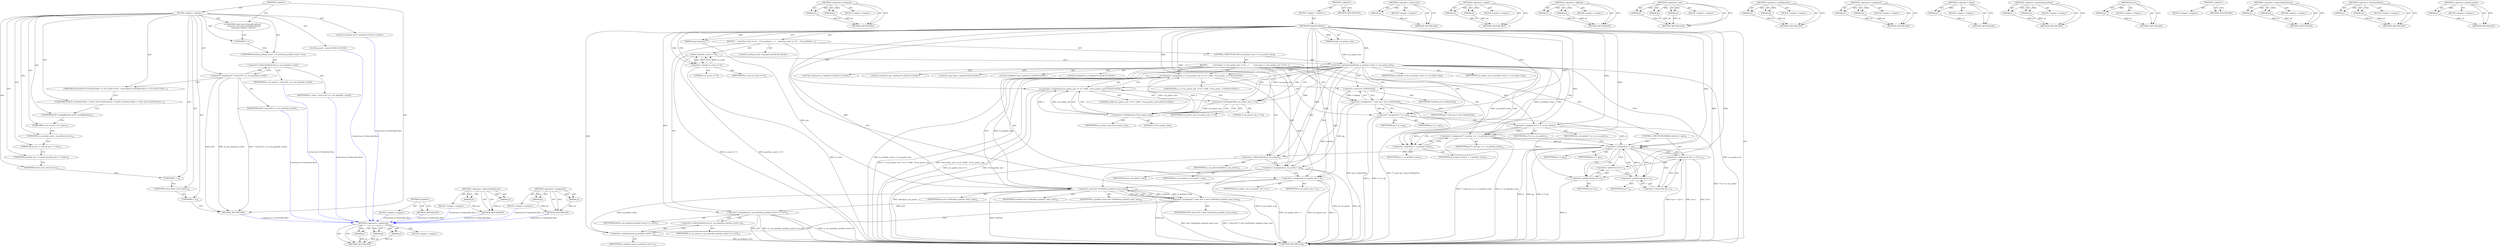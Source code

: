 digraph "&lt;operator&gt;.assignment" {
vulnerable_129 [label=<(METHOD,&lt;operator&gt;.conditional)>];
vulnerable_130 [label=<(PARAM,p1)>];
vulnerable_131 [label=<(PARAM,p2)>];
vulnerable_132 [label=<(PARAM,p3)>];
vulnerable_133 [label=<(BLOCK,&lt;empty&gt;,&lt;empty&gt;)>];
vulnerable_134 [label=<(METHOD_RETURN,ANY)>];
vulnerable_156 [label=<(METHOD,&lt;operator&gt;.notEquals)>];
vulnerable_157 [label=<(PARAM,p1)>];
vulnerable_158 [label=<(PARAM,p2)>];
vulnerable_159 [label=<(BLOCK,&lt;empty&gt;,&lt;empty&gt;)>];
vulnerable_160 [label=<(METHOD_RETURN,ANY)>];
vulnerable_6 [label=<(METHOD,&lt;global&gt;)<SUB>1</SUB>>];
vulnerable_7 [label=<(BLOCK,&lt;empty&gt;,&lt;empty&gt;)<SUB>1</SUB>>];
vulnerable_8 [label=<(METHOD,PreloadCuePoint)<SUB>1</SUB>>];
vulnerable_9 [label=<(PARAM,long&amp; cue_points_size)<SUB>2</SUB>>];
vulnerable_10 [label=<(PARAM,long long pos)<SUB>3</SUB>>];
vulnerable_11 [label=<(BLOCK,{
    assert(m_count == 0);
    if (m_preload_c...,{
    assert(m_count == 0);
    if (m_preload_c...)<SUB>4</SUB>>];
vulnerable_12 [label=<(assert,assert(m_count == 0))<SUB>5</SUB>>];
vulnerable_13 [label=<(&lt;operator&gt;.equals,m_count == 0)<SUB>5</SUB>>];
vulnerable_14 [label=<(IDENTIFIER,m_count,m_count == 0)<SUB>5</SUB>>];
vulnerable_15 [label=<(LITERAL,0,m_count == 0)<SUB>5</SUB>>];
vulnerable_16 [label=<(CONTROL_STRUCTURE,IF,if (m_preload_count &gt;= cue_points_size))<SUB>6</SUB>>];
vulnerable_17 [label=<(&lt;operator&gt;.greaterEqualsThan,m_preload_count &gt;= cue_points_size)<SUB>6</SUB>>];
vulnerable_18 [label=<(IDENTIFIER,m_preload_count,m_preload_count &gt;= cue_points_size)<SUB>6</SUB>>];
vulnerable_19 [label=<(IDENTIFIER,cue_points_size,m_preload_count &gt;= cue_points_size)<SUB>6</SUB>>];
vulnerable_20 [label=<(BLOCK,{
        const long n = (cue_points_size &lt;= 0)...,{
        const long n = (cue_points_size &lt;= 0)...)<SUB>7</SUB>>];
vulnerable_21 [label="<(LOCAL,const long n: long)<SUB>8</SUB>>"];
vulnerable_22 [label="<(&lt;operator&gt;.assignment,n = (cue_points_size &lt;= 0) ? 2048 : 2*cue_point...)<SUB>8</SUB>>"];
vulnerable_23 [label="<(IDENTIFIER,n,n = (cue_points_size &lt;= 0) ? 2048 : 2*cue_point...)<SUB>8</SUB>>"];
vulnerable_24 [label="<(&lt;operator&gt;.conditional,(cue_points_size &lt;= 0) ? 2048 : 2*cue_points_size)<SUB>8</SUB>>"];
vulnerable_25 [label=<(&lt;operator&gt;.lessEqualsThan,cue_points_size &lt;= 0)<SUB>8</SUB>>];
vulnerable_26 [label=<(IDENTIFIER,cue_points_size,cue_points_size &lt;= 0)<SUB>8</SUB>>];
vulnerable_27 [label=<(LITERAL,0,cue_points_size &lt;= 0)<SUB>8</SUB>>];
vulnerable_28 [label="<(LITERAL,2048,(cue_points_size &lt;= 0) ? 2048 : 2*cue_points_size)<SUB>8</SUB>>"];
vulnerable_29 [label=<(&lt;operator&gt;.multiplication,2*cue_points_size)<SUB>8</SUB>>];
vulnerable_30 [label=<(LITERAL,2,2*cue_points_size)<SUB>8</SUB>>];
vulnerable_31 [label=<(IDENTIFIER,cue_points_size,2*cue_points_size)<SUB>8</SUB>>];
vulnerable_32 [label="<(LOCAL,CuePoint** qq: CuePoint**)<SUB>9</SUB>>"];
vulnerable_33 [label=<(&lt;operator&gt;.assignment,** const qq = new CuePoint*[n])<SUB>9</SUB>>];
vulnerable_34 [label=<(IDENTIFIER,qq,** const qq = new CuePoint*[n])<SUB>9</SUB>>];
vulnerable_35 [label=<(&lt;operator&gt;.new,new CuePoint*[n])<SUB>9</SUB>>];
vulnerable_36 [label=<(IDENTIFIER,CuePoint,new CuePoint*[n])<SUB>9</SUB>>];
vulnerable_37 [label="<(LOCAL,CuePoint** q: CuePoint**)<SUB>10</SUB>>"];
vulnerable_38 [label=<(&lt;operator&gt;.assignment,** q = qq)<SUB>10</SUB>>];
vulnerable_39 [label=<(IDENTIFIER,q,** q = qq)<SUB>10</SUB>>];
vulnerable_40 [label=<(IDENTIFIER,qq,** q = qq)<SUB>10</SUB>>];
vulnerable_41 [label="<(LOCAL,CuePoint** p: CuePoint**)<SUB>11</SUB>>"];
vulnerable_42 [label=<(&lt;operator&gt;.assignment,** p = m_cue_points)<SUB>11</SUB>>];
vulnerable_43 [label=<(IDENTIFIER,p,** p = m_cue_points)<SUB>11</SUB>>];
vulnerable_44 [label=<(IDENTIFIER,m_cue_points,** p = m_cue_points)<SUB>11</SUB>>];
vulnerable_45 [label="<(LOCAL,CuePoint** pp: CuePoint**)<SUB>12</SUB>>"];
vulnerable_46 [label=<(&lt;operator&gt;.assignment,** const pp = p + m_preload_count)<SUB>12</SUB>>];
vulnerable_47 [label=<(IDENTIFIER,pp,** const pp = p + m_preload_count)<SUB>12</SUB>>];
vulnerable_48 [label=<(&lt;operator&gt;.addition,p + m_preload_count)<SUB>12</SUB>>];
vulnerable_49 [label=<(IDENTIFIER,p,p + m_preload_count)<SUB>12</SUB>>];
vulnerable_50 [label=<(IDENTIFIER,m_preload_count,p + m_preload_count)<SUB>12</SUB>>];
vulnerable_51 [label=<(CONTROL_STRUCTURE,WHILE,while (p != pp))<SUB>13</SUB>>];
vulnerable_52 [label=<(&lt;operator&gt;.notEquals,p != pp)<SUB>13</SUB>>];
vulnerable_53 [label=<(IDENTIFIER,p,p != pp)<SUB>13</SUB>>];
vulnerable_54 [label=<(IDENTIFIER,pp,p != pp)<SUB>13</SUB>>];
vulnerable_55 [label=<(&lt;operator&gt;.assignment,*q++ = *p++)<SUB>14</SUB>>];
vulnerable_56 [label=<(&lt;operator&gt;.indirection,*q++)<SUB>14</SUB>>];
vulnerable_57 [label=<(&lt;operator&gt;.postIncrement,q++)<SUB>14</SUB>>];
vulnerable_58 [label=<(IDENTIFIER,q,q++)<SUB>14</SUB>>];
vulnerable_59 [label=<(&lt;operator&gt;.indirection,*p++)<SUB>14</SUB>>];
vulnerable_60 [label=<(&lt;operator&gt;.postIncrement,p++)<SUB>14</SUB>>];
vulnerable_61 [label=<(IDENTIFIER,p,p++)<SUB>14</SUB>>];
vulnerable_62 [label=<(&lt;operator&gt;.delete,delete[] m_cue_points)<SUB>15</SUB>>];
vulnerable_63 [label=<(IDENTIFIER,m_cue_points,delete[] m_cue_points)<SUB>15</SUB>>];
vulnerable_64 [label=<(&lt;operator&gt;.assignment,m_cue_points = qq)<SUB>16</SUB>>];
vulnerable_65 [label=<(IDENTIFIER,m_cue_points,m_cue_points = qq)<SUB>16</SUB>>];
vulnerable_66 [label=<(IDENTIFIER,qq,m_cue_points = qq)<SUB>16</SUB>>];
vulnerable_67 [label=<(&lt;operator&gt;.assignment,cue_points_size = n)<SUB>17</SUB>>];
vulnerable_68 [label=<(IDENTIFIER,cue_points_size,cue_points_size = n)<SUB>17</SUB>>];
vulnerable_69 [label=<(IDENTIFIER,n,cue_points_size = n)<SUB>17</SUB>>];
vulnerable_70 [label="<(LOCAL,CuePoint* pCP: CuePoint*)<SUB>20</SUB>>"];
vulnerable_71 [label=<(&lt;operator&gt;.assignment,* const pCP = new CuePoint(m_preload_count, pos))<SUB>20</SUB>>];
vulnerable_72 [label=<(IDENTIFIER,pCP,* const pCP = new CuePoint(m_preload_count, pos))<SUB>20</SUB>>];
vulnerable_73 [label=<(&lt;operator&gt;.new,new CuePoint(m_preload_count, pos))<SUB>20</SUB>>];
vulnerable_74 [label=<(IDENTIFIER,CuePoint,new CuePoint(m_preload_count, pos))<SUB>20</SUB>>];
vulnerable_75 [label=<(IDENTIFIER,m_preload_count,new CuePoint(m_preload_count, pos))<SUB>20</SUB>>];
vulnerable_76 [label=<(IDENTIFIER,pos,new CuePoint(m_preload_count, pos))<SUB>20</SUB>>];
vulnerable_77 [label=<(&lt;operator&gt;.assignment,m_cue_points[m_preload_count++] = pCP)<SUB>21</SUB>>];
vulnerable_78 [label=<(&lt;operator&gt;.indirectIndexAccess,m_cue_points[m_preload_count++])<SUB>21</SUB>>];
vulnerable_79 [label=<(IDENTIFIER,m_cue_points,m_cue_points[m_preload_count++] = pCP)<SUB>21</SUB>>];
vulnerable_80 [label=<(&lt;operator&gt;.postIncrement,m_preload_count++)<SUB>21</SUB>>];
vulnerable_81 [label=<(IDENTIFIER,m_preload_count,m_preload_count++)<SUB>21</SUB>>];
vulnerable_82 [label=<(IDENTIFIER,pCP,m_cue_points[m_preload_count++] = pCP)<SUB>21</SUB>>];
vulnerable_83 [label=<(METHOD_RETURN,void)<SUB>1</SUB>>];
vulnerable_85 [label=<(METHOD_RETURN,ANY)<SUB>1</SUB>>];
vulnerable_161 [label=<(METHOD,&lt;operator&gt;.indirection)>];
vulnerable_162 [label=<(PARAM,p1)>];
vulnerable_163 [label=<(BLOCK,&lt;empty&gt;,&lt;empty&gt;)>];
vulnerable_164 [label=<(METHOD_RETURN,ANY)>];
vulnerable_114 [label=<(METHOD,&lt;operator&gt;.equals)>];
vulnerable_115 [label=<(PARAM,p1)>];
vulnerable_116 [label=<(PARAM,p2)>];
vulnerable_117 [label=<(BLOCK,&lt;empty&gt;,&lt;empty&gt;)>];
vulnerable_118 [label=<(METHOD_RETURN,ANY)>];
vulnerable_151 [label=<(METHOD,&lt;operator&gt;.addition)>];
vulnerable_152 [label=<(PARAM,p1)>];
vulnerable_153 [label=<(PARAM,p2)>];
vulnerable_154 [label=<(BLOCK,&lt;empty&gt;,&lt;empty&gt;)>];
vulnerable_155 [label=<(METHOD_RETURN,ANY)>];
vulnerable_145 [label=<(METHOD,&lt;operator&gt;.new)>];
vulnerable_146 [label=<(PARAM,p1)>];
vulnerable_147 [label=<(PARAM,p2)>];
vulnerable_148 [label=<(PARAM,p3)>];
vulnerable_149 [label=<(BLOCK,&lt;empty&gt;,&lt;empty&gt;)>];
vulnerable_150 [label=<(METHOD_RETURN,ANY)>];
vulnerable_140 [label=<(METHOD,&lt;operator&gt;.multiplication)>];
vulnerable_141 [label=<(PARAM,p1)>];
vulnerable_142 [label=<(PARAM,p2)>];
vulnerable_143 [label=<(BLOCK,&lt;empty&gt;,&lt;empty&gt;)>];
vulnerable_144 [label=<(METHOD_RETURN,ANY)>];
vulnerable_124 [label=<(METHOD,&lt;operator&gt;.assignment)>];
vulnerable_125 [label=<(PARAM,p1)>];
vulnerable_126 [label=<(PARAM,p2)>];
vulnerable_127 [label=<(BLOCK,&lt;empty&gt;,&lt;empty&gt;)>];
vulnerable_128 [label=<(METHOD_RETURN,ANY)>];
vulnerable_169 [label=<(METHOD,&lt;operator&gt;.delete)>];
vulnerable_170 [label=<(PARAM,p1)>];
vulnerable_171 [label=<(BLOCK,&lt;empty&gt;,&lt;empty&gt;)>];
vulnerable_172 [label=<(METHOD_RETURN,ANY)>];
vulnerable_119 [label=<(METHOD,&lt;operator&gt;.greaterEqualsThan)>];
vulnerable_120 [label=<(PARAM,p1)>];
vulnerable_121 [label=<(PARAM,p2)>];
vulnerable_122 [label=<(BLOCK,&lt;empty&gt;,&lt;empty&gt;)>];
vulnerable_123 [label=<(METHOD_RETURN,ANY)>];
vulnerable_110 [label=<(METHOD,assert)>];
vulnerable_111 [label=<(PARAM,p1)>];
vulnerable_112 [label=<(BLOCK,&lt;empty&gt;,&lt;empty&gt;)>];
vulnerable_113 [label=<(METHOD_RETURN,ANY)>];
vulnerable_104 [label=<(METHOD,&lt;global&gt;)<SUB>1</SUB>>];
vulnerable_105 [label=<(BLOCK,&lt;empty&gt;,&lt;empty&gt;)>];
vulnerable_106 [label=<(METHOD_RETURN,ANY)>];
vulnerable_173 [label=<(METHOD,&lt;operator&gt;.indirectIndexAccess)>];
vulnerable_174 [label=<(PARAM,p1)>];
vulnerable_175 [label=<(PARAM,p2)>];
vulnerable_176 [label=<(BLOCK,&lt;empty&gt;,&lt;empty&gt;)>];
vulnerable_177 [label=<(METHOD_RETURN,ANY)>];
vulnerable_135 [label=<(METHOD,&lt;operator&gt;.lessEqualsThan)>];
vulnerable_136 [label=<(PARAM,p1)>];
vulnerable_137 [label=<(PARAM,p2)>];
vulnerable_138 [label=<(BLOCK,&lt;empty&gt;,&lt;empty&gt;)>];
vulnerable_139 [label=<(METHOD_RETURN,ANY)>];
vulnerable_165 [label=<(METHOD,&lt;operator&gt;.postIncrement)>];
vulnerable_166 [label=<(PARAM,p1)>];
vulnerable_167 [label=<(BLOCK,&lt;empty&gt;,&lt;empty&gt;)>];
vulnerable_168 [label=<(METHOD_RETURN,ANY)>];
fixed_6 [label=<(METHOD,&lt;global&gt;)<SUB>1</SUB>>];
fixed_7 [label=<(BLOCK,&lt;empty&gt;,&lt;empty&gt;)<SUB>1</SUB>>];
fixed_8 [label="<(UNKNOWN,void Cues::PreloadCuePoint(
      continue;,void Cues::PreloadCuePoint(
      continue;)<SUB>1</SUB>>"];
fixed_9 [label=<(UNKNOWN,},})<SUB>3</SUB>>];
fixed_10 [label=<(UNKNOWN,assert(m_preload_count &gt; 0);,assert(m_preload_count &gt; 0);)<SUB>5</SUB>>];
fixed_11 [label="<(LOCAL,CuePoint* pCP: CuePoint*)<SUB>7</SUB>>"];
fixed_12 [label=<(&lt;operator&gt;.assignment,* const pCP = m_cue_points[m_count])<SUB>7</SUB>>];
fixed_13 [label=<(IDENTIFIER,pCP,* const pCP = m_cue_points[m_count])<SUB>7</SUB>>];
fixed_14 [label=<(&lt;operator&gt;.indirectIndexAccess,m_cue_points[m_count])<SUB>7</SUB>>];
fixed_15 [label=<(IDENTIFIER,m_cue_points,* const pCP = m_cue_points[m_count])<SUB>7</SUB>>];
fixed_16 [label=<(IDENTIFIER,m_count,* const pCP = m_cue_points[m_count])<SUB>7</SUB>>];
fixed_17 [label="<(LOCAL,assert : assert)<SUB>8</SUB>>"];
fixed_18 [label=<(UNKNOWN,assert((pCP-&gt;GetTimeCode() &gt;= 0) || (-pCP-&gt;GetT...,assert((pCP-&gt;GetTimeCode() &gt;= 0) || (-pCP-&gt;GetT...)<SUB>9</SUB>>];
fixed_19 [label=<(UNKNOWN,if (pCP-&gt;GetTimeCode() &lt; 0 &amp;&amp; (-pCP-&gt;GetTimeCod...,if (pCP-&gt;GetTimeCode() &lt; 0 &amp;&amp; (-pCP-&gt;GetTimeCod...)<SUB>10</SUB>>];
fixed_20 [label=<(UNKNOWN,pCP-&gt;Load(pReader);,pCP-&gt;Load(pReader);)<SUB>13</SUB>>];
fixed_21 [label=<(UNKNOWN,++m_count;,++m_count;)<SUB>14</SUB>>];
fixed_22 [label=<(UNKNOWN,--m_preload_count;,--m_preload_count;)<SUB>15</SUB>>];
fixed_23 [label=<(UNKNOWN,m_pos += size;,m_pos += size;)<SUB>17</SUB>>];
fixed_24 [label=<(UNKNOWN,assert(m_pos &lt;= stop);,assert(m_pos &lt;= stop);)<SUB>18</SUB>>];
fixed_25 [label=<(UNKNOWN,return true;,return true;)<SUB>20</SUB>>];
fixed_26 [label=<(UNKNOWN,},})<SUB>21</SUB>>];
fixed_27 [label=<(UNKNOWN,return false;,return false;)<SUB>24</SUB>>];
fixed_28 [label=<(UNKNOWN,},})<SUB>25</SUB>>];
fixed_29 [label=<(METHOD_RETURN,ANY)<SUB>1</SUB>>];
fixed_38 [label=<(METHOD,&lt;global&gt;)<SUB>1</SUB>>];
fixed_39 [label=<(BLOCK,&lt;empty&gt;,&lt;empty&gt;)>];
fixed_40 [label=<(METHOD_RETURN,ANY)>];
fixed_49 [label=<(METHOD,&lt;operator&gt;.indirectIndexAccess)>];
fixed_50 [label=<(PARAM,p1)>];
fixed_51 [label=<(PARAM,p2)>];
fixed_52 [label=<(BLOCK,&lt;empty&gt;,&lt;empty&gt;)>];
fixed_53 [label=<(METHOD_RETURN,ANY)>];
fixed_44 [label=<(METHOD,&lt;operator&gt;.assignment)>];
fixed_45 [label=<(PARAM,p1)>];
fixed_46 [label=<(PARAM,p2)>];
fixed_47 [label=<(BLOCK,&lt;empty&gt;,&lt;empty&gt;)>];
fixed_48 [label=<(METHOD_RETURN,ANY)>];
vulnerable_129 -> vulnerable_130  [key=0, label="AST: "];
vulnerable_129 -> vulnerable_130  [key=1, label="DDG: "];
vulnerable_129 -> vulnerable_133  [key=0, label="AST: "];
vulnerable_129 -> vulnerable_131  [key=0, label="AST: "];
vulnerable_129 -> vulnerable_131  [key=1, label="DDG: "];
vulnerable_129 -> vulnerable_134  [key=0, label="AST: "];
vulnerable_129 -> vulnerable_134  [key=1, label="CFG: "];
vulnerable_129 -> vulnerable_132  [key=0, label="AST: "];
vulnerable_129 -> vulnerable_132  [key=1, label="DDG: "];
vulnerable_130 -> vulnerable_134  [key=0, label="DDG: p1"];
vulnerable_131 -> vulnerable_134  [key=0, label="DDG: p2"];
vulnerable_132 -> vulnerable_134  [key=0, label="DDG: p3"];
vulnerable_156 -> vulnerable_157  [key=0, label="AST: "];
vulnerable_156 -> vulnerable_157  [key=1, label="DDG: "];
vulnerable_156 -> vulnerable_159  [key=0, label="AST: "];
vulnerable_156 -> vulnerable_158  [key=0, label="AST: "];
vulnerable_156 -> vulnerable_158  [key=1, label="DDG: "];
vulnerable_156 -> vulnerable_160  [key=0, label="AST: "];
vulnerable_156 -> vulnerable_160  [key=1, label="CFG: "];
vulnerable_157 -> vulnerable_160  [key=0, label="DDG: p1"];
vulnerable_158 -> vulnerable_160  [key=0, label="DDG: p2"];
vulnerable_6 -> vulnerable_7  [key=0, label="AST: "];
vulnerable_6 -> vulnerable_85  [key=0, label="AST: "];
vulnerable_6 -> vulnerable_85  [key=1, label="CFG: "];
vulnerable_7 -> vulnerable_8  [key=0, label="AST: "];
vulnerable_8 -> vulnerable_9  [key=0, label="AST: "];
vulnerable_8 -> vulnerable_9  [key=1, label="DDG: "];
vulnerable_8 -> vulnerable_10  [key=0, label="AST: "];
vulnerable_8 -> vulnerable_10  [key=1, label="DDG: "];
vulnerable_8 -> vulnerable_11  [key=0, label="AST: "];
vulnerable_8 -> vulnerable_83  [key=0, label="AST: "];
vulnerable_8 -> vulnerable_13  [key=0, label="CFG: "];
vulnerable_8 -> vulnerable_13  [key=1, label="DDG: "];
vulnerable_8 -> vulnerable_77  [key=0, label="DDG: "];
vulnerable_8 -> vulnerable_17  [key=0, label="DDG: "];
vulnerable_8 -> vulnerable_22  [key=0, label="DDG: "];
vulnerable_8 -> vulnerable_38  [key=0, label="DDG: "];
vulnerable_8 -> vulnerable_42  [key=0, label="DDG: "];
vulnerable_8 -> vulnerable_46  [key=0, label="DDG: "];
vulnerable_8 -> vulnerable_64  [key=0, label="DDG: "];
vulnerable_8 -> vulnerable_67  [key=0, label="DDG: "];
vulnerable_8 -> vulnerable_73  [key=0, label="DDG: "];
vulnerable_8 -> vulnerable_62  [key=0, label="DDG: "];
vulnerable_8 -> vulnerable_80  [key=0, label="DDG: "];
vulnerable_8 -> vulnerable_24  [key=0, label="DDG: "];
vulnerable_8 -> vulnerable_35  [key=0, label="DDG: "];
vulnerable_8 -> vulnerable_48  [key=0, label="DDG: "];
vulnerable_8 -> vulnerable_52  [key=0, label="DDG: "];
vulnerable_8 -> vulnerable_25  [key=0, label="DDG: "];
vulnerable_8 -> vulnerable_29  [key=0, label="DDG: "];
vulnerable_8 -> vulnerable_57  [key=0, label="DDG: "];
vulnerable_8 -> vulnerable_60  [key=0, label="DDG: "];
vulnerable_9 -> vulnerable_17  [key=0, label="DDG: cue_points_size"];
vulnerable_10 -> vulnerable_73  [key=0, label="DDG: pos"];
vulnerable_11 -> vulnerable_12  [key=0, label="AST: "];
vulnerable_11 -> vulnerable_16  [key=0, label="AST: "];
vulnerable_11 -> vulnerable_70  [key=0, label="AST: "];
vulnerable_11 -> vulnerable_71  [key=0, label="AST: "];
vulnerable_11 -> vulnerable_77  [key=0, label="AST: "];
vulnerable_12 -> vulnerable_13  [key=0, label="AST: "];
vulnerable_12 -> vulnerable_17  [key=0, label="CFG: "];
vulnerable_12 -> vulnerable_83  [key=0, label="DDG: m_count == 0"];
vulnerable_12 -> vulnerable_83  [key=1, label="DDG: assert(m_count == 0)"];
vulnerable_13 -> vulnerable_14  [key=0, label="AST: "];
vulnerable_13 -> vulnerable_15  [key=0, label="AST: "];
vulnerable_13 -> vulnerable_12  [key=0, label="CFG: "];
vulnerable_13 -> vulnerable_12  [key=1, label="DDG: m_count"];
vulnerable_13 -> vulnerable_12  [key=2, label="DDG: 0"];
vulnerable_13 -> vulnerable_83  [key=0, label="DDG: m_count"];
vulnerable_16 -> vulnerable_17  [key=0, label="AST: "];
vulnerable_16 -> vulnerable_20  [key=0, label="AST: "];
vulnerable_17 -> vulnerable_18  [key=0, label="AST: "];
vulnerable_17 -> vulnerable_19  [key=0, label="AST: "];
vulnerable_17 -> vulnerable_25  [key=0, label="CFG: "];
vulnerable_17 -> vulnerable_25  [key=1, label="DDG: cue_points_size"];
vulnerable_17 -> vulnerable_25  [key=2, label="CDG: "];
vulnerable_17 -> vulnerable_73  [key=0, label="CFG: "];
vulnerable_17 -> vulnerable_73  [key=1, label="DDG: m_preload_count"];
vulnerable_17 -> vulnerable_83  [key=0, label="DDG: cue_points_size"];
vulnerable_17 -> vulnerable_83  [key=1, label="DDG: m_preload_count &gt;= cue_points_size"];
vulnerable_17 -> vulnerable_46  [key=0, label="DDG: m_preload_count"];
vulnerable_17 -> vulnerable_46  [key=1, label="CDG: "];
vulnerable_17 -> vulnerable_48  [key=0, label="DDG: m_preload_count"];
vulnerable_17 -> vulnerable_48  [key=1, label="CDG: "];
vulnerable_17 -> vulnerable_24  [key=0, label="CDG: "];
vulnerable_17 -> vulnerable_33  [key=0, label="CDG: "];
vulnerable_17 -> vulnerable_64  [key=0, label="CDG: "];
vulnerable_17 -> vulnerable_42  [key=0, label="CDG: "];
vulnerable_17 -> vulnerable_52  [key=0, label="CDG: "];
vulnerable_17 -> vulnerable_38  [key=0, label="CDG: "];
vulnerable_17 -> vulnerable_22  [key=0, label="CDG: "];
vulnerable_17 -> vulnerable_67  [key=0, label="CDG: "];
vulnerable_17 -> vulnerable_35  [key=0, label="CDG: "];
vulnerable_17 -> vulnerable_62  [key=0, label="CDG: "];
vulnerable_20 -> vulnerable_21  [key=0, label="AST: "];
vulnerable_20 -> vulnerable_22  [key=0, label="AST: "];
vulnerable_20 -> vulnerable_32  [key=0, label="AST: "];
vulnerable_20 -> vulnerable_33  [key=0, label="AST: "];
vulnerable_20 -> vulnerable_37  [key=0, label="AST: "];
vulnerable_20 -> vulnerable_38  [key=0, label="AST: "];
vulnerable_20 -> vulnerable_41  [key=0, label="AST: "];
vulnerable_20 -> vulnerable_42  [key=0, label="AST: "];
vulnerable_20 -> vulnerable_45  [key=0, label="AST: "];
vulnerable_20 -> vulnerable_46  [key=0, label="AST: "];
vulnerable_20 -> vulnerable_51  [key=0, label="AST: "];
vulnerable_20 -> vulnerable_62  [key=0, label="AST: "];
vulnerable_20 -> vulnerable_64  [key=0, label="AST: "];
vulnerable_20 -> vulnerable_67  [key=0, label="AST: "];
vulnerable_22 -> vulnerable_23  [key=0, label="AST: "];
vulnerable_22 -> vulnerable_24  [key=0, label="AST: "];
vulnerable_22 -> vulnerable_35  [key=0, label="CFG: "];
vulnerable_22 -> vulnerable_83  [key=0, label="DDG: (cue_points_size &lt;= 0) ? 2048 : 2*cue_points_size"];
vulnerable_22 -> vulnerable_83  [key=1, label="DDG: n = (cue_points_size &lt;= 0) ? 2048 : 2*cue_points_size"];
vulnerable_22 -> vulnerable_67  [key=0, label="DDG: n"];
vulnerable_24 -> vulnerable_25  [key=0, label="AST: "];
vulnerable_24 -> vulnerable_28  [key=0, label="AST: "];
vulnerable_24 -> vulnerable_29  [key=0, label="AST: "];
vulnerable_24 -> vulnerable_22  [key=0, label="CFG: "];
vulnerable_24 -> vulnerable_83  [key=0, label="DDG: cue_points_size &lt;= 0"];
vulnerable_24 -> vulnerable_83  [key=1, label="DDG: 2*cue_points_size"];
vulnerable_25 -> vulnerable_26  [key=0, label="AST: "];
vulnerable_25 -> vulnerable_27  [key=0, label="AST: "];
vulnerable_25 -> vulnerable_24  [key=0, label="CFG: "];
vulnerable_25 -> vulnerable_29  [key=0, label="CFG: "];
vulnerable_25 -> vulnerable_29  [key=1, label="DDG: cue_points_size"];
vulnerable_25 -> vulnerable_29  [key=2, label="CDG: "];
vulnerable_29 -> vulnerable_30  [key=0, label="AST: "];
vulnerable_29 -> vulnerable_31  [key=0, label="AST: "];
vulnerable_29 -> vulnerable_24  [key=0, label="CFG: "];
vulnerable_29 -> vulnerable_24  [key=1, label="DDG: 2"];
vulnerable_29 -> vulnerable_24  [key=2, label="DDG: cue_points_size"];
vulnerable_29 -> vulnerable_22  [key=0, label="DDG: 2"];
vulnerable_29 -> vulnerable_22  [key=1, label="DDG: cue_points_size"];
vulnerable_33 -> vulnerable_34  [key=0, label="AST: "];
vulnerable_33 -> vulnerable_35  [key=0, label="AST: "];
vulnerable_33 -> vulnerable_38  [key=0, label="CFG: "];
vulnerable_33 -> vulnerable_38  [key=1, label="DDG: qq"];
vulnerable_33 -> vulnerable_83  [key=0, label="DDG: new CuePoint*[n]"];
vulnerable_33 -> vulnerable_83  [key=1, label="DDG: ** const qq = new CuePoint*[n]"];
vulnerable_33 -> vulnerable_64  [key=0, label="DDG: qq"];
vulnerable_35 -> vulnerable_36  [key=0, label="AST: "];
vulnerable_35 -> vulnerable_33  [key=0, label="CFG: "];
vulnerable_35 -> vulnerable_33  [key=1, label="DDG: CuePoint"];
vulnerable_35 -> vulnerable_73  [key=0, label="DDG: CuePoint"];
vulnerable_38 -> vulnerable_39  [key=0, label="AST: "];
vulnerable_38 -> vulnerable_40  [key=0, label="AST: "];
vulnerable_38 -> vulnerable_42  [key=0, label="CFG: "];
vulnerable_38 -> vulnerable_83  [key=0, label="DDG: q"];
vulnerable_38 -> vulnerable_83  [key=1, label="DDG: ** q = qq"];
vulnerable_38 -> vulnerable_57  [key=0, label="DDG: q"];
vulnerable_42 -> vulnerable_43  [key=0, label="AST: "];
vulnerable_42 -> vulnerable_44  [key=0, label="AST: "];
vulnerable_42 -> vulnerable_48  [key=0, label="CFG: "];
vulnerable_42 -> vulnerable_48  [key=1, label="DDG: p"];
vulnerable_42 -> vulnerable_83  [key=0, label="DDG: ** p = m_cue_points"];
vulnerable_42 -> vulnerable_46  [key=0, label="DDG: p"];
vulnerable_42 -> vulnerable_52  [key=0, label="DDG: p"];
vulnerable_46 -> vulnerable_47  [key=0, label="AST: "];
vulnerable_46 -> vulnerable_48  [key=0, label="AST: "];
vulnerable_46 -> vulnerable_52  [key=0, label="CFG: "];
vulnerable_46 -> vulnerable_52  [key=1, label="DDG: pp"];
vulnerable_46 -> vulnerable_83  [key=0, label="DDG: p + m_preload_count"];
vulnerable_46 -> vulnerable_83  [key=1, label="DDG: ** const pp = p + m_preload_count"];
vulnerable_48 -> vulnerable_49  [key=0, label="AST: "];
vulnerable_48 -> vulnerable_50  [key=0, label="AST: "];
vulnerable_48 -> vulnerable_46  [key=0, label="CFG: "];
vulnerable_51 -> vulnerable_52  [key=0, label="AST: "];
vulnerable_51 -> vulnerable_55  [key=0, label="AST: "];
vulnerable_52 -> vulnerable_53  [key=0, label="AST: "];
vulnerable_52 -> vulnerable_54  [key=0, label="AST: "];
vulnerable_52 -> vulnerable_57  [key=0, label="CFG: "];
vulnerable_52 -> vulnerable_57  [key=1, label="CDG: "];
vulnerable_52 -> vulnerable_62  [key=0, label="CFG: "];
vulnerable_52 -> vulnerable_83  [key=0, label="DDG: p"];
vulnerable_52 -> vulnerable_83  [key=1, label="DDG: pp"];
vulnerable_52 -> vulnerable_83  [key=2, label="DDG: p != pp"];
vulnerable_52 -> vulnerable_60  [key=0, label="DDG: p"];
vulnerable_52 -> vulnerable_60  [key=1, label="CDG: "];
vulnerable_52 -> vulnerable_52  [key=0, label="CDG: "];
vulnerable_52 -> vulnerable_56  [key=0, label="CDG: "];
vulnerable_52 -> vulnerable_59  [key=0, label="CDG: "];
vulnerable_52 -> vulnerable_55  [key=0, label="CDG: "];
vulnerable_55 -> vulnerable_56  [key=0, label="AST: "];
vulnerable_55 -> vulnerable_59  [key=0, label="AST: "];
vulnerable_55 -> vulnerable_52  [key=0, label="CFG: "];
vulnerable_55 -> vulnerable_83  [key=0, label="DDG: *q++"];
vulnerable_55 -> vulnerable_83  [key=1, label="DDG: *p++"];
vulnerable_55 -> vulnerable_83  [key=2, label="DDG: *q++ = *p++"];
vulnerable_56 -> vulnerable_57  [key=0, label="AST: "];
vulnerable_56 -> vulnerable_60  [key=0, label="CFG: "];
vulnerable_57 -> vulnerable_58  [key=0, label="AST: "];
vulnerable_57 -> vulnerable_56  [key=0, label="CFG: "];
vulnerable_57 -> vulnerable_83  [key=0, label="DDG: q"];
vulnerable_59 -> vulnerable_60  [key=0, label="AST: "];
vulnerable_59 -> vulnerable_55  [key=0, label="CFG: "];
vulnerable_60 -> vulnerable_61  [key=0, label="AST: "];
vulnerable_60 -> vulnerable_59  [key=0, label="CFG: "];
vulnerable_60 -> vulnerable_52  [key=0, label="DDG: p"];
vulnerable_62 -> vulnerable_63  [key=0, label="AST: "];
vulnerable_62 -> vulnerable_64  [key=0, label="CFG: "];
vulnerable_62 -> vulnerable_83  [key=0, label="DDG: delete[] m_cue_points"];
vulnerable_64 -> vulnerable_65  [key=0, label="AST: "];
vulnerable_64 -> vulnerable_66  [key=0, label="AST: "];
vulnerable_64 -> vulnerable_67  [key=0, label="CFG: "];
vulnerable_64 -> vulnerable_83  [key=0, label="DDG: m_cue_points"];
vulnerable_64 -> vulnerable_83  [key=1, label="DDG: qq"];
vulnerable_64 -> vulnerable_83  [key=2, label="DDG: m_cue_points = qq"];
vulnerable_67 -> vulnerable_68  [key=0, label="AST: "];
vulnerable_67 -> vulnerable_69  [key=0, label="AST: "];
vulnerable_67 -> vulnerable_73  [key=0, label="CFG: "];
vulnerable_67 -> vulnerable_83  [key=0, label="DDG: cue_points_size"];
vulnerable_67 -> vulnerable_83  [key=1, label="DDG: n"];
vulnerable_67 -> vulnerable_83  [key=2, label="DDG: cue_points_size = n"];
vulnerable_71 -> vulnerable_72  [key=0, label="AST: "];
vulnerable_71 -> vulnerable_73  [key=0, label="AST: "];
vulnerable_71 -> vulnerable_80  [key=0, label="CFG: "];
vulnerable_71 -> vulnerable_83  [key=0, label="DDG: new CuePoint(m_preload_count, pos)"];
vulnerable_71 -> vulnerable_83  [key=1, label="DDG: * const pCP = new CuePoint(m_preload_count, pos)"];
vulnerable_71 -> vulnerable_77  [key=0, label="DDG: pCP"];
vulnerable_73 -> vulnerable_74  [key=0, label="AST: "];
vulnerable_73 -> vulnerable_75  [key=0, label="AST: "];
vulnerable_73 -> vulnerable_76  [key=0, label="AST: "];
vulnerable_73 -> vulnerable_71  [key=0, label="CFG: "];
vulnerable_73 -> vulnerable_71  [key=1, label="DDG: CuePoint"];
vulnerable_73 -> vulnerable_71  [key=2, label="DDG: m_preload_count"];
vulnerable_73 -> vulnerable_71  [key=3, label="DDG: pos"];
vulnerable_73 -> vulnerable_83  [key=0, label="DDG: CuePoint"];
vulnerable_73 -> vulnerable_83  [key=1, label="DDG: pos"];
vulnerable_73 -> vulnerable_80  [key=0, label="DDG: m_preload_count"];
vulnerable_77 -> vulnerable_78  [key=0, label="AST: "];
vulnerable_77 -> vulnerable_82  [key=0, label="AST: "];
vulnerable_77 -> vulnerable_83  [key=0, label="CFG: "];
vulnerable_77 -> vulnerable_83  [key=1, label="DDG: m_cue_points[m_preload_count++]"];
vulnerable_77 -> vulnerable_83  [key=2, label="DDG: pCP"];
vulnerable_77 -> vulnerable_83  [key=3, label="DDG: m_cue_points[m_preload_count++] = pCP"];
vulnerable_78 -> vulnerable_79  [key=0, label="AST: "];
vulnerable_78 -> vulnerable_80  [key=0, label="AST: "];
vulnerable_78 -> vulnerable_77  [key=0, label="CFG: "];
vulnerable_80 -> vulnerable_81  [key=0, label="AST: "];
vulnerable_80 -> vulnerable_78  [key=0, label="CFG: "];
vulnerable_80 -> vulnerable_83  [key=0, label="DDG: m_preload_count"];
vulnerable_161 -> vulnerable_162  [key=0, label="AST: "];
vulnerable_161 -> vulnerable_162  [key=1, label="DDG: "];
vulnerable_161 -> vulnerable_163  [key=0, label="AST: "];
vulnerable_161 -> vulnerable_164  [key=0, label="AST: "];
vulnerable_161 -> vulnerable_164  [key=1, label="CFG: "];
vulnerable_162 -> vulnerable_164  [key=0, label="DDG: p1"];
vulnerable_114 -> vulnerable_115  [key=0, label="AST: "];
vulnerable_114 -> vulnerable_115  [key=1, label="DDG: "];
vulnerable_114 -> vulnerable_117  [key=0, label="AST: "];
vulnerable_114 -> vulnerable_116  [key=0, label="AST: "];
vulnerable_114 -> vulnerable_116  [key=1, label="DDG: "];
vulnerable_114 -> vulnerable_118  [key=0, label="AST: "];
vulnerable_114 -> vulnerable_118  [key=1, label="CFG: "];
vulnerable_115 -> vulnerable_118  [key=0, label="DDG: p1"];
vulnerable_116 -> vulnerable_118  [key=0, label="DDG: p2"];
vulnerable_151 -> vulnerable_152  [key=0, label="AST: "];
vulnerable_151 -> vulnerable_152  [key=1, label="DDG: "];
vulnerable_151 -> vulnerable_154  [key=0, label="AST: "];
vulnerable_151 -> vulnerable_153  [key=0, label="AST: "];
vulnerable_151 -> vulnerable_153  [key=1, label="DDG: "];
vulnerable_151 -> vulnerable_155  [key=0, label="AST: "];
vulnerable_151 -> vulnerable_155  [key=1, label="CFG: "];
vulnerable_152 -> vulnerable_155  [key=0, label="DDG: p1"];
vulnerable_153 -> vulnerable_155  [key=0, label="DDG: p2"];
vulnerable_145 -> vulnerable_146  [key=0, label="AST: "];
vulnerable_145 -> vulnerable_146  [key=1, label="DDG: "];
vulnerable_145 -> vulnerable_149  [key=0, label="AST: "];
vulnerable_145 -> vulnerable_147  [key=0, label="AST: "];
vulnerable_145 -> vulnerable_147  [key=1, label="DDG: "];
vulnerable_145 -> vulnerable_150  [key=0, label="AST: "];
vulnerable_145 -> vulnerable_150  [key=1, label="CFG: "];
vulnerable_145 -> vulnerable_148  [key=0, label="AST: "];
vulnerable_145 -> vulnerable_148  [key=1, label="DDG: "];
vulnerable_146 -> vulnerable_150  [key=0, label="DDG: p1"];
vulnerable_147 -> vulnerable_150  [key=0, label="DDG: p2"];
vulnerable_148 -> vulnerable_150  [key=0, label="DDG: p3"];
vulnerable_140 -> vulnerable_141  [key=0, label="AST: "];
vulnerable_140 -> vulnerable_141  [key=1, label="DDG: "];
vulnerable_140 -> vulnerable_143  [key=0, label="AST: "];
vulnerable_140 -> vulnerable_142  [key=0, label="AST: "];
vulnerable_140 -> vulnerable_142  [key=1, label="DDG: "];
vulnerable_140 -> vulnerable_144  [key=0, label="AST: "];
vulnerable_140 -> vulnerable_144  [key=1, label="CFG: "];
vulnerable_141 -> vulnerable_144  [key=0, label="DDG: p1"];
vulnerable_142 -> vulnerable_144  [key=0, label="DDG: p2"];
vulnerable_124 -> vulnerable_125  [key=0, label="AST: "];
vulnerable_124 -> vulnerable_125  [key=1, label="DDG: "];
vulnerable_124 -> vulnerable_127  [key=0, label="AST: "];
vulnerable_124 -> vulnerable_126  [key=0, label="AST: "];
vulnerable_124 -> vulnerable_126  [key=1, label="DDG: "];
vulnerable_124 -> vulnerable_128  [key=0, label="AST: "];
vulnerable_124 -> vulnerable_128  [key=1, label="CFG: "];
vulnerable_125 -> vulnerable_128  [key=0, label="DDG: p1"];
vulnerable_126 -> vulnerable_128  [key=0, label="DDG: p2"];
vulnerable_169 -> vulnerable_170  [key=0, label="AST: "];
vulnerable_169 -> vulnerable_170  [key=1, label="DDG: "];
vulnerable_169 -> vulnerable_171  [key=0, label="AST: "];
vulnerable_169 -> vulnerable_172  [key=0, label="AST: "];
vulnerable_169 -> vulnerable_172  [key=1, label="CFG: "];
vulnerable_170 -> vulnerable_172  [key=0, label="DDG: p1"];
vulnerable_119 -> vulnerable_120  [key=0, label="AST: "];
vulnerable_119 -> vulnerable_120  [key=1, label="DDG: "];
vulnerable_119 -> vulnerable_122  [key=0, label="AST: "];
vulnerable_119 -> vulnerable_121  [key=0, label="AST: "];
vulnerable_119 -> vulnerable_121  [key=1, label="DDG: "];
vulnerable_119 -> vulnerable_123  [key=0, label="AST: "];
vulnerable_119 -> vulnerable_123  [key=1, label="CFG: "];
vulnerable_120 -> vulnerable_123  [key=0, label="DDG: p1"];
vulnerable_121 -> vulnerable_123  [key=0, label="DDG: p2"];
vulnerable_110 -> vulnerable_111  [key=0, label="AST: "];
vulnerable_110 -> vulnerable_111  [key=1, label="DDG: "];
vulnerable_110 -> vulnerable_112  [key=0, label="AST: "];
vulnerable_110 -> vulnerable_113  [key=0, label="AST: "];
vulnerable_110 -> vulnerable_113  [key=1, label="CFG: "];
vulnerable_111 -> vulnerable_113  [key=0, label="DDG: p1"];
vulnerable_104 -> vulnerable_105  [key=0, label="AST: "];
vulnerable_104 -> vulnerable_106  [key=0, label="AST: "];
vulnerable_104 -> vulnerable_106  [key=1, label="CFG: "];
vulnerable_173 -> vulnerable_174  [key=0, label="AST: "];
vulnerable_173 -> vulnerable_174  [key=1, label="DDG: "];
vulnerable_173 -> vulnerable_176  [key=0, label="AST: "];
vulnerable_173 -> vulnerable_175  [key=0, label="AST: "];
vulnerable_173 -> vulnerable_175  [key=1, label="DDG: "];
vulnerable_173 -> vulnerable_177  [key=0, label="AST: "];
vulnerable_173 -> vulnerable_177  [key=1, label="CFG: "];
vulnerable_174 -> vulnerable_177  [key=0, label="DDG: p1"];
vulnerable_175 -> vulnerable_177  [key=0, label="DDG: p2"];
vulnerable_135 -> vulnerable_136  [key=0, label="AST: "];
vulnerable_135 -> vulnerable_136  [key=1, label="DDG: "];
vulnerable_135 -> vulnerable_138  [key=0, label="AST: "];
vulnerable_135 -> vulnerable_137  [key=0, label="AST: "];
vulnerable_135 -> vulnerable_137  [key=1, label="DDG: "];
vulnerable_135 -> vulnerable_139  [key=0, label="AST: "];
vulnerable_135 -> vulnerable_139  [key=1, label="CFG: "];
vulnerable_136 -> vulnerable_139  [key=0, label="DDG: p1"];
vulnerable_137 -> vulnerable_139  [key=0, label="DDG: p2"];
vulnerable_165 -> vulnerable_166  [key=0, label="AST: "];
vulnerable_165 -> vulnerable_166  [key=1, label="DDG: "];
vulnerable_165 -> vulnerable_167  [key=0, label="AST: "];
vulnerable_165 -> vulnerable_168  [key=0, label="AST: "];
vulnerable_165 -> vulnerable_168  [key=1, label="CFG: "];
vulnerable_166 -> vulnerable_168  [key=0, label="DDG: p1"];
fixed_6 -> fixed_7  [key=0, label="AST: "];
fixed_6 -> fixed_29  [key=0, label="AST: "];
fixed_6 -> fixed_8  [key=0, label="CFG: "];
fixed_7 -> fixed_8  [key=0, label="AST: "];
fixed_7 -> fixed_9  [key=0, label="AST: "];
fixed_7 -> fixed_10  [key=0, label="AST: "];
fixed_7 -> fixed_11  [key=0, label="AST: "];
fixed_7 -> fixed_12  [key=0, label="AST: "];
fixed_7 -> fixed_17  [key=0, label="AST: "];
fixed_7 -> fixed_18  [key=0, label="AST: "];
fixed_7 -> fixed_19  [key=0, label="AST: "];
fixed_7 -> fixed_20  [key=0, label="AST: "];
fixed_7 -> fixed_21  [key=0, label="AST: "];
fixed_7 -> fixed_22  [key=0, label="AST: "];
fixed_7 -> fixed_23  [key=0, label="AST: "];
fixed_7 -> fixed_24  [key=0, label="AST: "];
fixed_7 -> fixed_25  [key=0, label="AST: "];
fixed_7 -> fixed_26  [key=0, label="AST: "];
fixed_7 -> fixed_27  [key=0, label="AST: "];
fixed_7 -> fixed_28  [key=0, label="AST: "];
fixed_8 -> fixed_9  [key=0, label="CFG: "];
fixed_9 -> fixed_10  [key=0, label="CFG: "];
fixed_10 -> fixed_14  [key=0, label="CFG: "];
fixed_11 -> vulnerable_129  [color=blue, key=0, label="Connection to Vulnerable Root", penwidth="2.0", style=dashed];
fixed_12 -> fixed_13  [key=0, label="AST: "];
fixed_12 -> fixed_14  [key=0, label="AST: "];
fixed_12 -> fixed_18  [key=0, label="CFG: "];
fixed_12 -> fixed_29  [key=0, label="DDG: pCP"];
fixed_12 -> fixed_29  [key=1, label="DDG: m_cue_points[m_count]"];
fixed_12 -> fixed_29  [key=2, label="DDG: * const pCP = m_cue_points[m_count]"];
fixed_13 -> vulnerable_129  [color=blue, key=0, label="Connection to Vulnerable Root", penwidth="2.0", style=dashed];
fixed_14 -> fixed_15  [key=0, label="AST: "];
fixed_14 -> fixed_16  [key=0, label="AST: "];
fixed_14 -> fixed_12  [key=0, label="CFG: "];
fixed_15 -> vulnerable_129  [color=blue, key=0, label="Connection to Vulnerable Root", penwidth="2.0", style=dashed];
fixed_16 -> vulnerable_129  [color=blue, key=0, label="Connection to Vulnerable Root", penwidth="2.0", style=dashed];
fixed_17 -> vulnerable_129  [color=blue, key=0, label="Connection to Vulnerable Root", penwidth="2.0", style=dashed];
fixed_18 -> fixed_19  [key=0, label="CFG: "];
fixed_19 -> fixed_20  [key=0, label="CFG: "];
fixed_20 -> fixed_21  [key=0, label="CFG: "];
fixed_21 -> fixed_22  [key=0, label="CFG: "];
fixed_22 -> fixed_23  [key=0, label="CFG: "];
fixed_23 -> fixed_24  [key=0, label="CFG: "];
fixed_24 -> fixed_25  [key=0, label="CFG: "];
fixed_25 -> fixed_26  [key=0, label="CFG: "];
fixed_26 -> fixed_27  [key=0, label="CFG: "];
fixed_27 -> fixed_28  [key=0, label="CFG: "];
fixed_28 -> fixed_29  [key=0, label="CFG: "];
fixed_29 -> vulnerable_129  [color=blue, key=0, label="Connection to Vulnerable Root", penwidth="2.0", style=dashed];
fixed_38 -> fixed_39  [key=0, label="AST: "];
fixed_38 -> fixed_40  [key=0, label="AST: "];
fixed_38 -> fixed_40  [key=1, label="CFG: "];
fixed_39 -> vulnerable_129  [color=blue, key=0, label="Connection to Vulnerable Root", penwidth="2.0", style=dashed];
fixed_40 -> vulnerable_129  [color=blue, key=0, label="Connection to Vulnerable Root", penwidth="2.0", style=dashed];
fixed_49 -> fixed_50  [key=0, label="AST: "];
fixed_49 -> fixed_50  [key=1, label="DDG: "];
fixed_49 -> fixed_52  [key=0, label="AST: "];
fixed_49 -> fixed_51  [key=0, label="AST: "];
fixed_49 -> fixed_51  [key=1, label="DDG: "];
fixed_49 -> fixed_53  [key=0, label="AST: "];
fixed_49 -> fixed_53  [key=1, label="CFG: "];
fixed_50 -> fixed_53  [key=0, label="DDG: p1"];
fixed_51 -> fixed_53  [key=0, label="DDG: p2"];
fixed_52 -> vulnerable_129  [color=blue, key=0, label="Connection to Vulnerable Root", penwidth="2.0", style=dashed];
fixed_53 -> vulnerable_129  [color=blue, key=0, label="Connection to Vulnerable Root", penwidth="2.0", style=dashed];
fixed_44 -> fixed_45  [key=0, label="AST: "];
fixed_44 -> fixed_45  [key=1, label="DDG: "];
fixed_44 -> fixed_47  [key=0, label="AST: "];
fixed_44 -> fixed_46  [key=0, label="AST: "];
fixed_44 -> fixed_46  [key=1, label="DDG: "];
fixed_44 -> fixed_48  [key=0, label="AST: "];
fixed_44 -> fixed_48  [key=1, label="CFG: "];
fixed_45 -> fixed_48  [key=0, label="DDG: p1"];
fixed_46 -> fixed_48  [key=0, label="DDG: p2"];
fixed_47 -> vulnerable_129  [color=blue, key=0, label="Connection to Vulnerable Root", penwidth="2.0", style=dashed];
fixed_48 -> vulnerable_129  [color=blue, key=0, label="Connection to Vulnerable Root", penwidth="2.0", style=dashed];
}

